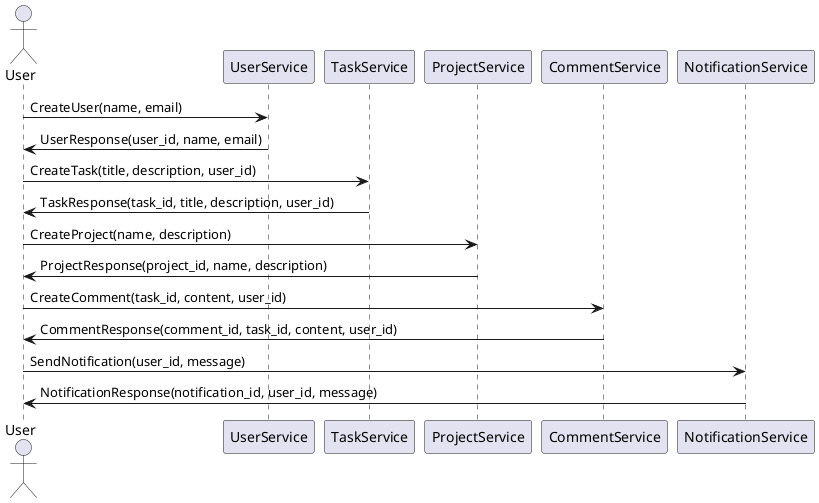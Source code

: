 @startuml
actor User

User -> UserService: CreateUser(name, email)
UserService -> User: UserResponse(user_id, name, email)

User -> TaskService: CreateTask(title, description, user_id)
TaskService -> User: TaskResponse(task_id, title, description, user_id)

User -> ProjectService: CreateProject(name, description)
ProjectService -> User: ProjectResponse(project_id, name, description)

User -> CommentService: CreateComment(task_id, content, user_id)
CommentService -> User: CommentResponse(comment_id, task_id, content, user_id)

User -> NotificationService: SendNotification(user_id, message)
NotificationService -> User: NotificationResponse(notification_id, user_id, message)

@enduml
